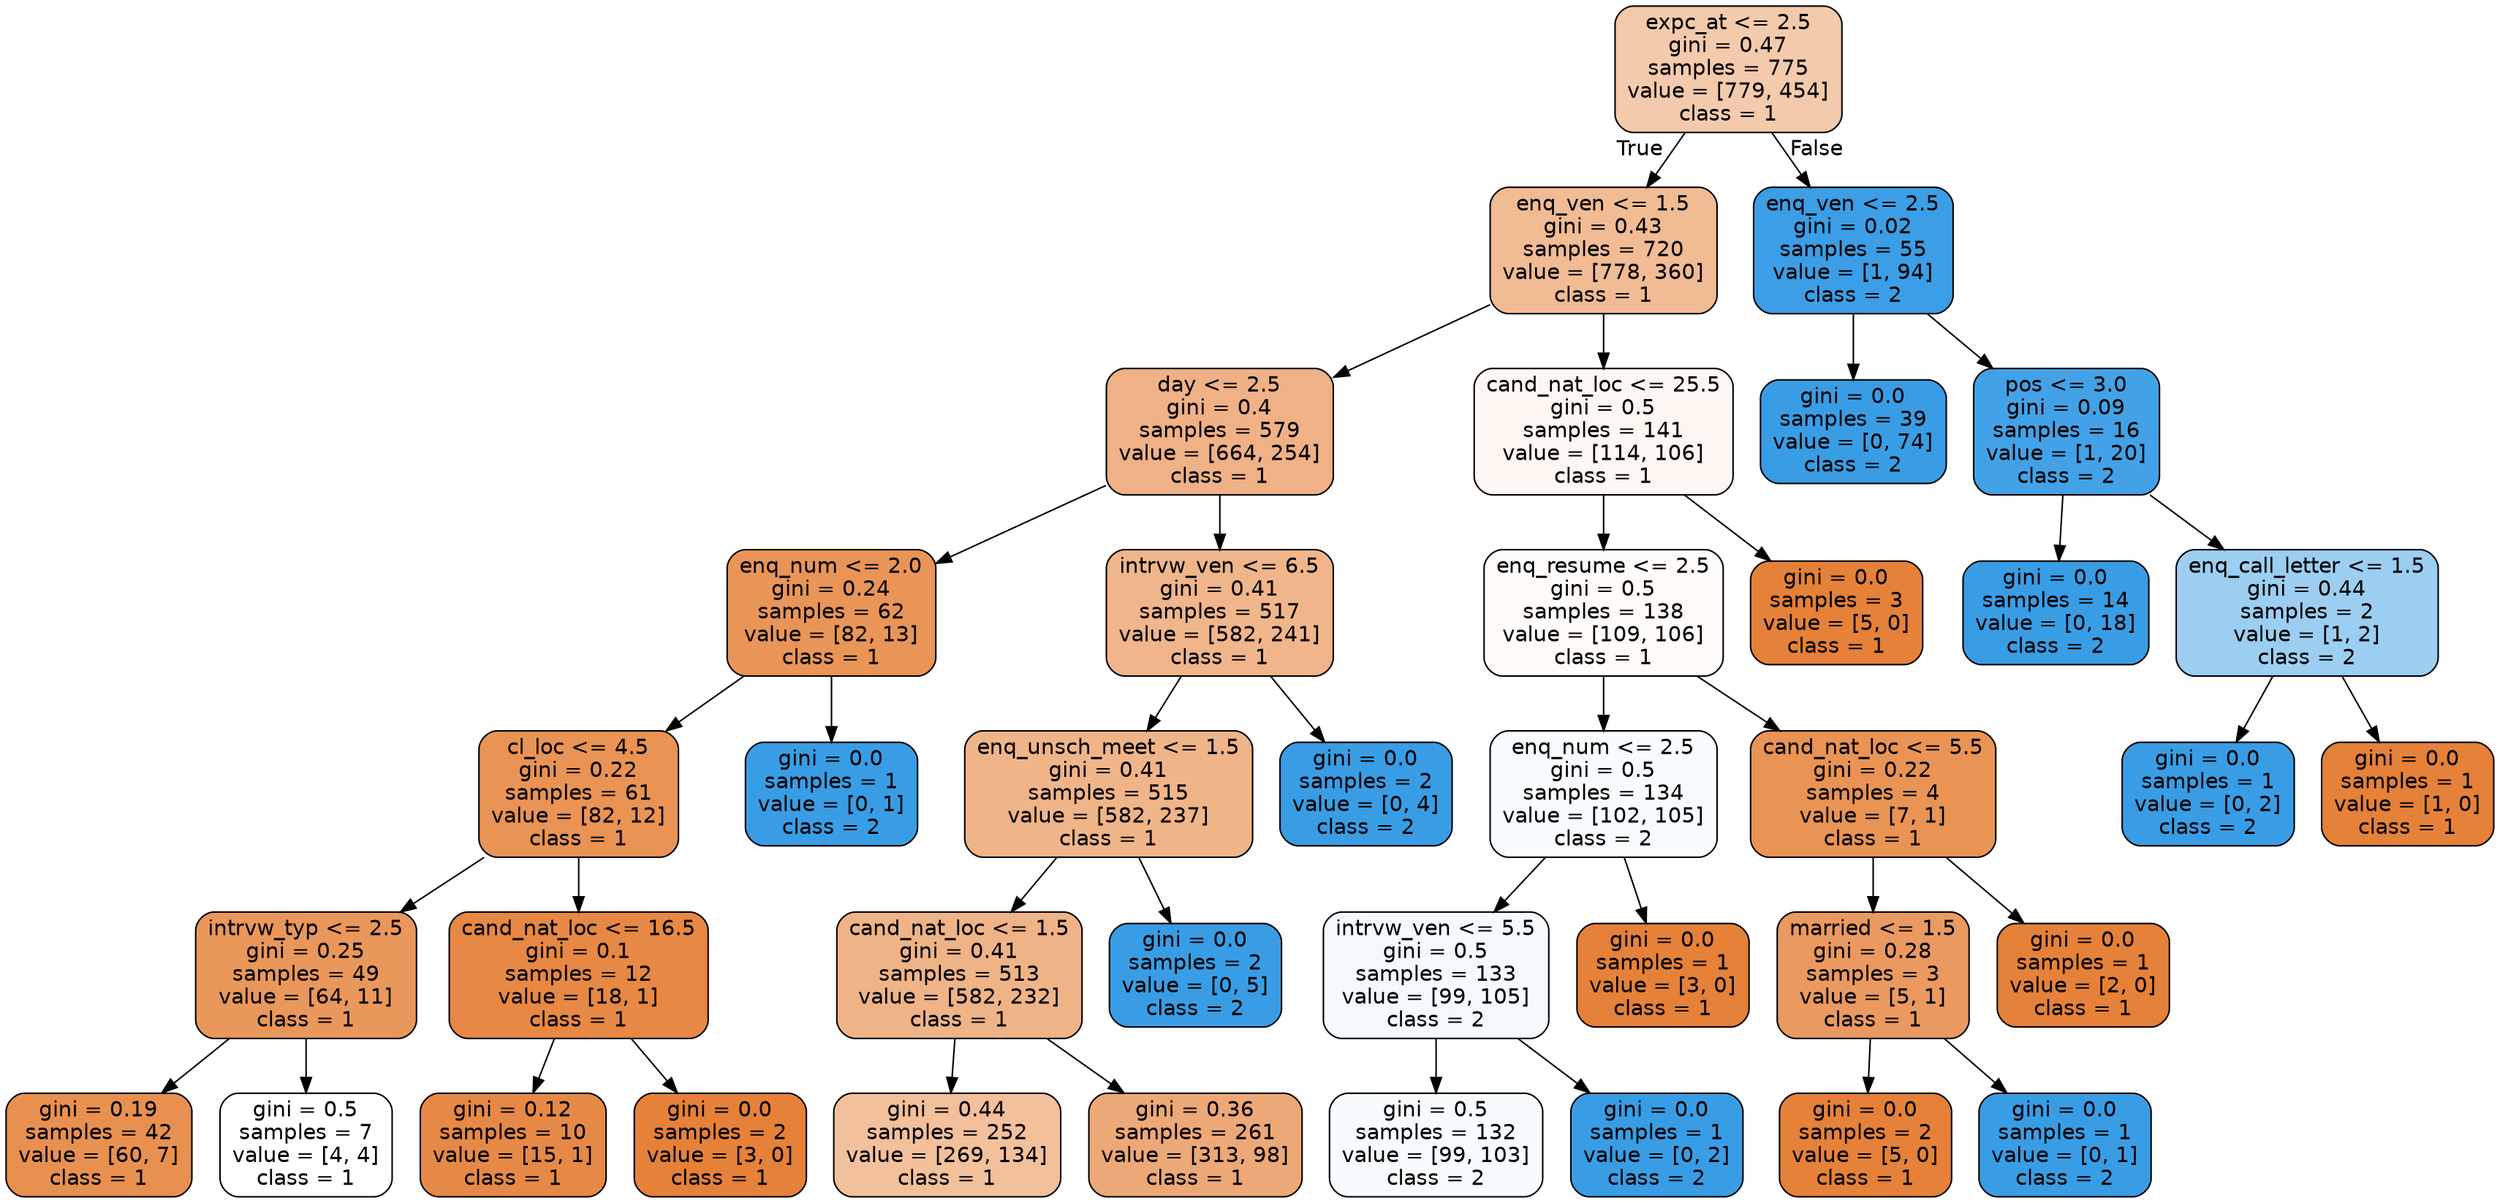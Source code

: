 digraph Tree {
node [shape=box, style="filled, rounded", color="black", fontname=helvetica] ;
edge [fontname=helvetica] ;
0 [label="expc_at <= 2.5\ngini = 0.47\nsamples = 775\nvalue = [779, 454]\nclass = 1", fillcolor="#e581396a"] ;
1 [label="enq_ven <= 1.5\ngini = 0.43\nsamples = 720\nvalue = [778, 360]\nclass = 1", fillcolor="#e5813989"] ;
0 -> 1 [labeldistance=2.5, labelangle=45, headlabel="True"] ;
2 [label="day <= 2.5\ngini = 0.4\nsamples = 579\nvalue = [664, 254]\nclass = 1", fillcolor="#e581399d"] ;
1 -> 2 ;
3 [label="enq_num <= 2.0\ngini = 0.24\nsamples = 62\nvalue = [82, 13]\nclass = 1", fillcolor="#e58139d7"] ;
2 -> 3 ;
4 [label="cl_loc <= 4.5\ngini = 0.22\nsamples = 61\nvalue = [82, 12]\nclass = 1", fillcolor="#e58139da"] ;
3 -> 4 ;
5 [label="intrvw_typ <= 2.5\ngini = 0.25\nsamples = 49\nvalue = [64, 11]\nclass = 1", fillcolor="#e58139d3"] ;
4 -> 5 ;
6 [label="gini = 0.19\nsamples = 42\nvalue = [60, 7]\nclass = 1", fillcolor="#e58139e1"] ;
5 -> 6 ;
7 [label="gini = 0.5\nsamples = 7\nvalue = [4, 4]\nclass = 1", fillcolor="#e5813900"] ;
5 -> 7 ;
8 [label="cand_nat_loc <= 16.5\ngini = 0.1\nsamples = 12\nvalue = [18, 1]\nclass = 1", fillcolor="#e58139f1"] ;
4 -> 8 ;
9 [label="gini = 0.12\nsamples = 10\nvalue = [15, 1]\nclass = 1", fillcolor="#e58139ee"] ;
8 -> 9 ;
10 [label="gini = 0.0\nsamples = 2\nvalue = [3, 0]\nclass = 1", fillcolor="#e58139ff"] ;
8 -> 10 ;
11 [label="gini = 0.0\nsamples = 1\nvalue = [0, 1]\nclass = 2", fillcolor="#399de5ff"] ;
3 -> 11 ;
12 [label="intrvw_ven <= 6.5\ngini = 0.41\nsamples = 517\nvalue = [582, 241]\nclass = 1", fillcolor="#e5813995"] ;
2 -> 12 ;
13 [label="enq_unsch_meet <= 1.5\ngini = 0.41\nsamples = 515\nvalue = [582, 237]\nclass = 1", fillcolor="#e5813997"] ;
12 -> 13 ;
14 [label="cand_nat_loc <= 1.5\ngini = 0.41\nsamples = 513\nvalue = [582, 232]\nclass = 1", fillcolor="#e5813999"] ;
13 -> 14 ;
15 [label="gini = 0.44\nsamples = 252\nvalue = [269, 134]\nclass = 1", fillcolor="#e5813980"] ;
14 -> 15 ;
16 [label="gini = 0.36\nsamples = 261\nvalue = [313, 98]\nclass = 1", fillcolor="#e58139af"] ;
14 -> 16 ;
17 [label="gini = 0.0\nsamples = 2\nvalue = [0, 5]\nclass = 2", fillcolor="#399de5ff"] ;
13 -> 17 ;
18 [label="gini = 0.0\nsamples = 2\nvalue = [0, 4]\nclass = 2", fillcolor="#399de5ff"] ;
12 -> 18 ;
19 [label="cand_nat_loc <= 25.5\ngini = 0.5\nsamples = 141\nvalue = [114, 106]\nclass = 1", fillcolor="#e5813912"] ;
1 -> 19 ;
20 [label="enq_resume <= 2.5\ngini = 0.5\nsamples = 138\nvalue = [109, 106]\nclass = 1", fillcolor="#e5813907"] ;
19 -> 20 ;
21 [label="enq_num <= 2.5\ngini = 0.5\nsamples = 134\nvalue = [102, 105]\nclass = 2", fillcolor="#399de507"] ;
20 -> 21 ;
22 [label="intrvw_ven <= 5.5\ngini = 0.5\nsamples = 133\nvalue = [99, 105]\nclass = 2", fillcolor="#399de50f"] ;
21 -> 22 ;
23 [label="gini = 0.5\nsamples = 132\nvalue = [99, 103]\nclass = 2", fillcolor="#399de50a"] ;
22 -> 23 ;
24 [label="gini = 0.0\nsamples = 1\nvalue = [0, 2]\nclass = 2", fillcolor="#399de5ff"] ;
22 -> 24 ;
25 [label="gini = 0.0\nsamples = 1\nvalue = [3, 0]\nclass = 1", fillcolor="#e58139ff"] ;
21 -> 25 ;
26 [label="cand_nat_loc <= 5.5\ngini = 0.22\nsamples = 4\nvalue = [7, 1]\nclass = 1", fillcolor="#e58139db"] ;
20 -> 26 ;
27 [label="married <= 1.5\ngini = 0.28\nsamples = 3\nvalue = [5, 1]\nclass = 1", fillcolor="#e58139cc"] ;
26 -> 27 ;
28 [label="gini = 0.0\nsamples = 2\nvalue = [5, 0]\nclass = 1", fillcolor="#e58139ff"] ;
27 -> 28 ;
29 [label="gini = 0.0\nsamples = 1\nvalue = [0, 1]\nclass = 2", fillcolor="#399de5ff"] ;
27 -> 29 ;
30 [label="gini = 0.0\nsamples = 1\nvalue = [2, 0]\nclass = 1", fillcolor="#e58139ff"] ;
26 -> 30 ;
31 [label="gini = 0.0\nsamples = 3\nvalue = [5, 0]\nclass = 1", fillcolor="#e58139ff"] ;
19 -> 31 ;
32 [label="enq_ven <= 2.5\ngini = 0.02\nsamples = 55\nvalue = [1, 94]\nclass = 2", fillcolor="#399de5fc"] ;
0 -> 32 [labeldistance=2.5, labelangle=-45, headlabel="False"] ;
33 [label="gini = 0.0\nsamples = 39\nvalue = [0, 74]\nclass = 2", fillcolor="#399de5ff"] ;
32 -> 33 ;
34 [label="pos <= 3.0\ngini = 0.09\nsamples = 16\nvalue = [1, 20]\nclass = 2", fillcolor="#399de5f2"] ;
32 -> 34 ;
35 [label="gini = 0.0\nsamples = 14\nvalue = [0, 18]\nclass = 2", fillcolor="#399de5ff"] ;
34 -> 35 ;
36 [label="enq_call_letter <= 1.5\ngini = 0.44\nsamples = 2\nvalue = [1, 2]\nclass = 2", fillcolor="#399de57f"] ;
34 -> 36 ;
37 [label="gini = 0.0\nsamples = 1\nvalue = [0, 2]\nclass = 2", fillcolor="#399de5ff"] ;
36 -> 37 ;
38 [label="gini = 0.0\nsamples = 1\nvalue = [1, 0]\nclass = 1", fillcolor="#e58139ff"] ;
36 -> 38 ;
}